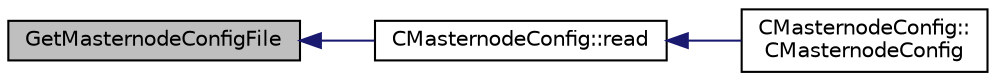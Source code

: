 digraph "GetMasternodeConfigFile"
{
  edge [fontname="Helvetica",fontsize="10",labelfontname="Helvetica",labelfontsize="10"];
  node [fontname="Helvetica",fontsize="10",shape=record];
  rankdir="LR";
  Node389 [label="GetMasternodeConfigFile",height=0.2,width=0.4,color="black", fillcolor="grey75", style="filled", fontcolor="black"];
  Node389 -> Node390 [dir="back",color="midnightblue",fontsize="10",style="solid",fontname="Helvetica"];
  Node390 [label="CMasternodeConfig::read",height=0.2,width=0.4,color="black", fillcolor="white", style="filled",URL="$class_c_masternode_config.html#a82185f7e744867ed213d2b25df61dfe4"];
  Node390 -> Node391 [dir="back",color="midnightblue",fontsize="10",style="solid",fontname="Helvetica"];
  Node391 [label="CMasternodeConfig::\lCMasternodeConfig",height=0.2,width=0.4,color="black", fillcolor="white", style="filled",URL="$class_c_masternode_config.html#acb7bc70387a57bdc9983ba4c668e77ac"];
}
